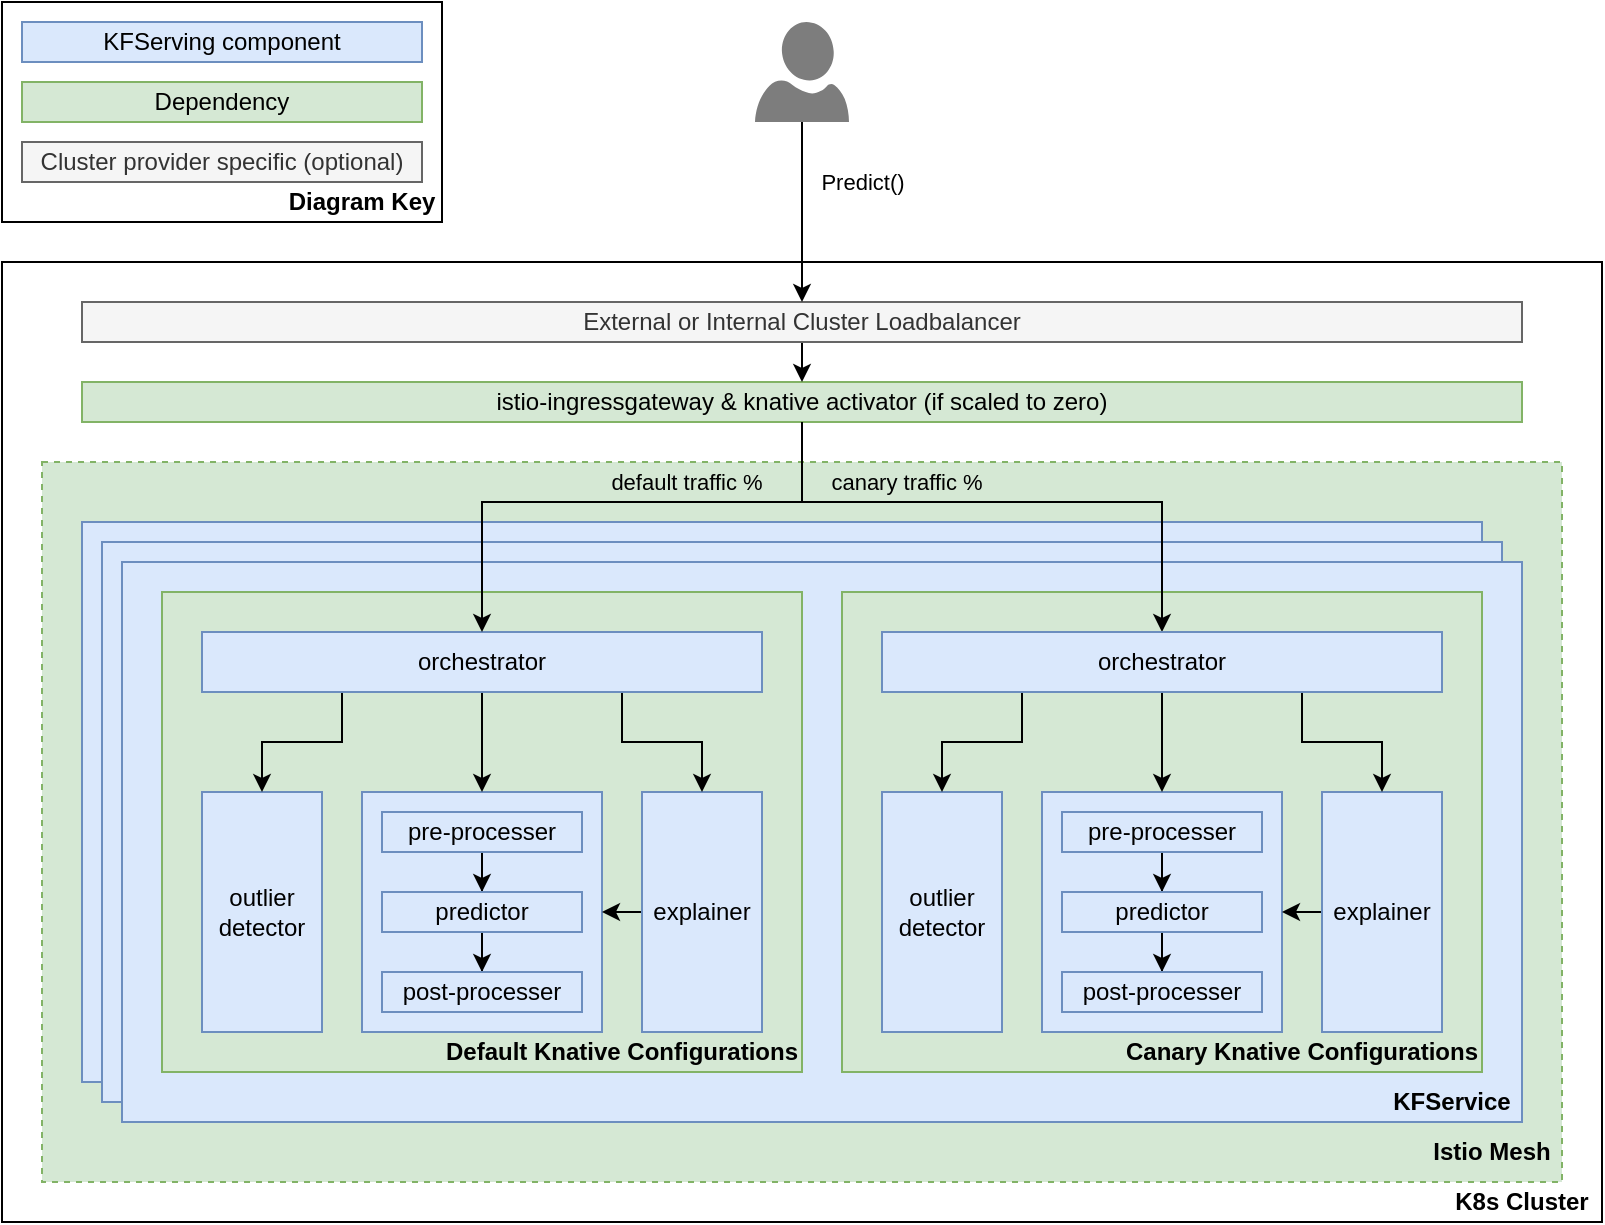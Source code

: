 <mxfile version="10.6.5" type="device"><diagram id="EbcCn81XiduqCDuKKwkF" name="Page-1"><mxGraphModel dx="1074" dy="1002" grid="1" gridSize="10" guides="1" tooltips="1" connect="1" arrows="1" fold="1" page="1" pageScale="1" pageWidth="850" pageHeight="1100" math="0" shadow="0"><root><mxCell id="0"/><mxCell id="1" parent="0"/><mxCell id="Ym4SXL8Lbn1zxj4zTzv5-81" value="" style="rounded=0;whiteSpace=wrap;html=1;" vertex="1" parent="1"><mxGeometry x="20" y="20" width="220" height="110" as="geometry"/></mxCell><mxCell id="Ym4SXL8Lbn1zxj4zTzv5-2" value="" style="rounded=0;whiteSpace=wrap;html=1;" vertex="1" parent="1"><mxGeometry x="20" y="150" width="800" height="480" as="geometry"/></mxCell><mxCell id="Ym4SXL8Lbn1zxj4zTzv5-1" value="" style="rounded=0;whiteSpace=wrap;html=1;dashed=1;fillColor=#d5e8d4;strokeColor=#82b366;" vertex="1" parent="1"><mxGeometry x="40" y="250" width="760" height="360" as="geometry"/></mxCell><mxCell id="Ym4SXL8Lbn1zxj4zTzv5-64" value="" style="rounded=0;whiteSpace=wrap;html=1;fillColor=#dae8fc;strokeColor=#6c8ebf;" vertex="1" parent="1"><mxGeometry x="60" y="280" width="700" height="280" as="geometry"/></mxCell><mxCell id="Ym4SXL8Lbn1zxj4zTzv5-63" value="" style="rounded=0;whiteSpace=wrap;html=1;fillColor=#dae8fc;strokeColor=#6c8ebf;" vertex="1" parent="1"><mxGeometry x="70" y="290" width="700" height="280" as="geometry"/></mxCell><mxCell id="Ym4SXL8Lbn1zxj4zTzv5-61" value="" style="rounded=0;whiteSpace=wrap;html=1;fillColor=#dae8fc;strokeColor=#6c8ebf;" vertex="1" parent="1"><mxGeometry x="80" y="300" width="700" height="280" as="geometry"/></mxCell><mxCell id="Ym4SXL8Lbn1zxj4zTzv5-29" value="" style="rounded=0;whiteSpace=wrap;html=1;fillColor=#d5e8d4;strokeColor=#82b366;" vertex="1" parent="1"><mxGeometry x="440" y="315" width="320" height="240" as="geometry"/></mxCell><mxCell id="Ym4SXL8Lbn1zxj4zTzv5-15" value="" style="rounded=0;whiteSpace=wrap;html=1;fillColor=#dae8fc;strokeColor=#6c8ebf;" vertex="1" parent="1"><mxGeometry x="540" y="415" width="120" height="120" as="geometry"/></mxCell><mxCell id="Ym4SXL8Lbn1zxj4zTzv5-3" value="istio-ingressgateway &amp;amp; knative activator (if scaled to zero)" style="rounded=0;whiteSpace=wrap;html=1;fillColor=#d5e8d4;strokeColor=#82b366;" vertex="1" parent="1"><mxGeometry x="60" y="210" width="720" height="20" as="geometry"/></mxCell><mxCell id="Ym4SXL8Lbn1zxj4zTzv5-68" value="canary traffic %" style="rounded=0;orthogonalLoop=1;jettySize=auto;html=1;exitX=0.5;exitY=1;exitDx=0;exitDy=0;entryX=0.5;entryY=0;entryDx=0;entryDy=0;strokeColor=#000000;labelBackgroundColor=none;edgeStyle=orthogonalEdgeStyle;" edge="1" parent="1" source="Ym4SXL8Lbn1zxj4zTzv5-3" target="Ym4SXL8Lbn1zxj4zTzv5-25"><mxGeometry x="-0.355" y="10" relative="1" as="geometry"><mxPoint x="420" y="230" as="sourcePoint"/><Array as="points"><mxPoint x="420" y="270"/><mxPoint x="600" y="270"/></Array><mxPoint as="offset"/></mxGeometry></mxCell><mxCell id="Ym4SXL8Lbn1zxj4zTzv5-19" style="edgeStyle=orthogonalEdgeStyle;rounded=0;orthogonalLoop=1;jettySize=auto;html=1;exitX=0.5;exitY=1;exitDx=0;exitDy=0;" edge="1" parent="1" source="Ym4SXL8Lbn1zxj4zTzv5-5" target="Ym4SXL8Lbn1zxj4zTzv5-13"><mxGeometry relative="1" as="geometry"/></mxCell><mxCell id="Ym4SXL8Lbn1zxj4zTzv5-5" value="pre-processer" style="rounded=0;whiteSpace=wrap;html=1;fillColor=#dae8fc;strokeColor=#6c8ebf;" vertex="1" parent="1"><mxGeometry x="550" y="425" width="100" height="20" as="geometry"/></mxCell><mxCell id="Ym4SXL8Lbn1zxj4zTzv5-23" style="edgeStyle=orthogonalEdgeStyle;rounded=0;orthogonalLoop=1;jettySize=auto;html=1;exitX=0;exitY=0.5;exitDx=0;exitDy=0;entryX=1;entryY=0.5;entryDx=0;entryDy=0;" edge="1" parent="1" source="Ym4SXL8Lbn1zxj4zTzv5-8" target="Ym4SXL8Lbn1zxj4zTzv5-15"><mxGeometry relative="1" as="geometry"/></mxCell><mxCell id="Ym4SXL8Lbn1zxj4zTzv5-8" value="explainer" style="rounded=0;whiteSpace=wrap;html=1;fillColor=#dae8fc;strokeColor=#6c8ebf;" vertex="1" parent="1"><mxGeometry x="680" y="415" width="60" height="120" as="geometry"/></mxCell><mxCell id="Ym4SXL8Lbn1zxj4zTzv5-18" style="edgeStyle=orthogonalEdgeStyle;rounded=0;orthogonalLoop=1;jettySize=auto;html=1;exitX=0.5;exitY=1;exitDx=0;exitDy=0;" edge="1" parent="1" source="Ym4SXL8Lbn1zxj4zTzv5-13" target="Ym4SXL8Lbn1zxj4zTzv5-14"><mxGeometry relative="1" as="geometry"/></mxCell><mxCell id="Ym4SXL8Lbn1zxj4zTzv5-13" value="predictor" style="rounded=0;whiteSpace=wrap;html=1;fillColor=#dae8fc;strokeColor=#6c8ebf;" vertex="1" parent="1"><mxGeometry x="550" y="465" width="100" height="20" as="geometry"/></mxCell><mxCell id="Ym4SXL8Lbn1zxj4zTzv5-14" value="post-processer" style="rounded=0;whiteSpace=wrap;html=1;fillColor=#dae8fc;strokeColor=#6c8ebf;" vertex="1" parent="1"><mxGeometry x="550" y="505" width="100" height="20" as="geometry"/></mxCell><mxCell id="Ym4SXL8Lbn1zxj4zTzv5-24" value="outlier detector" style="rounded=0;whiteSpace=wrap;html=1;fillColor=#dae8fc;strokeColor=#6c8ebf;" vertex="1" parent="1"><mxGeometry x="460" y="415" width="60" height="120" as="geometry"/></mxCell><mxCell id="Ym4SXL8Lbn1zxj4zTzv5-26" style="edgeStyle=orthogonalEdgeStyle;rounded=0;orthogonalLoop=1;jettySize=auto;html=1;entryX=0.5;entryY=0;entryDx=0;entryDy=0;" edge="1" parent="1" source="Ym4SXL8Lbn1zxj4zTzv5-25" target="Ym4SXL8Lbn1zxj4zTzv5-15"><mxGeometry relative="1" as="geometry"/></mxCell><mxCell id="Ym4SXL8Lbn1zxj4zTzv5-27" style="edgeStyle=orthogonalEdgeStyle;rounded=0;orthogonalLoop=1;jettySize=auto;html=1;exitX=0.75;exitY=1;exitDx=0;exitDy=0;entryX=0.5;entryY=0;entryDx=0;entryDy=0;" edge="1" parent="1" source="Ym4SXL8Lbn1zxj4zTzv5-25" target="Ym4SXL8Lbn1zxj4zTzv5-8"><mxGeometry relative="1" as="geometry"/></mxCell><mxCell id="Ym4SXL8Lbn1zxj4zTzv5-28" style="edgeStyle=orthogonalEdgeStyle;rounded=0;orthogonalLoop=1;jettySize=auto;html=1;exitX=0.25;exitY=1;exitDx=0;exitDy=0;entryX=0.5;entryY=0;entryDx=0;entryDy=0;" edge="1" parent="1" source="Ym4SXL8Lbn1zxj4zTzv5-25" target="Ym4SXL8Lbn1zxj4zTzv5-24"><mxGeometry relative="1" as="geometry"/></mxCell><mxCell id="Ym4SXL8Lbn1zxj4zTzv5-25" value="orchestrator" style="rounded=0;whiteSpace=wrap;html=1;fillColor=#dae8fc;strokeColor=#6c8ebf;" vertex="1" parent="1"><mxGeometry x="460" y="335" width="280" height="30" as="geometry"/></mxCell><mxCell id="Ym4SXL8Lbn1zxj4zTzv5-30" value="&lt;b&gt;Canary Knative Configurations&lt;/b&gt;" style="text;html=1;strokeColor=none;fillColor=none;align=center;verticalAlign=middle;whiteSpace=wrap;rounded=0;" vertex="1" parent="1"><mxGeometry x="580" y="535" width="180" height="20" as="geometry"/></mxCell><mxCell id="Ym4SXL8Lbn1zxj4zTzv5-46" value="" style="rounded=0;whiteSpace=wrap;html=1;fillColor=#d5e8d4;strokeColor=#82b366;" vertex="1" parent="1"><mxGeometry x="100" y="315" width="320" height="240" as="geometry"/></mxCell><mxCell id="Ym4SXL8Lbn1zxj4zTzv5-47" value="" style="rounded=0;whiteSpace=wrap;html=1;fillColor=#dae8fc;strokeColor=#6c8ebf;" vertex="1" parent="1"><mxGeometry x="200" y="415" width="120" height="120" as="geometry"/></mxCell><mxCell id="Ym4SXL8Lbn1zxj4zTzv5-48" style="edgeStyle=orthogonalEdgeStyle;rounded=0;orthogonalLoop=1;jettySize=auto;html=1;exitX=0.5;exitY=1;exitDx=0;exitDy=0;" edge="1" parent="1" source="Ym4SXL8Lbn1zxj4zTzv5-49" target="Ym4SXL8Lbn1zxj4zTzv5-53"><mxGeometry relative="1" as="geometry"/></mxCell><mxCell id="Ym4SXL8Lbn1zxj4zTzv5-49" value="pre-processer" style="rounded=0;whiteSpace=wrap;html=1;fillColor=#dae8fc;strokeColor=#6c8ebf;" vertex="1" parent="1"><mxGeometry x="210" y="425" width="100" height="20" as="geometry"/></mxCell><mxCell id="Ym4SXL8Lbn1zxj4zTzv5-50" style="edgeStyle=orthogonalEdgeStyle;rounded=0;orthogonalLoop=1;jettySize=auto;html=1;exitX=0;exitY=0.5;exitDx=0;exitDy=0;entryX=1;entryY=0.5;entryDx=0;entryDy=0;" edge="1" parent="1" source="Ym4SXL8Lbn1zxj4zTzv5-51" target="Ym4SXL8Lbn1zxj4zTzv5-47"><mxGeometry relative="1" as="geometry"/></mxCell><mxCell id="Ym4SXL8Lbn1zxj4zTzv5-51" value="explainer" style="rounded=0;whiteSpace=wrap;html=1;fillColor=#dae8fc;strokeColor=#6c8ebf;" vertex="1" parent="1"><mxGeometry x="340" y="415" width="60" height="120" as="geometry"/></mxCell><mxCell id="Ym4SXL8Lbn1zxj4zTzv5-52" style="edgeStyle=orthogonalEdgeStyle;rounded=0;orthogonalLoop=1;jettySize=auto;html=1;exitX=0.5;exitY=1;exitDx=0;exitDy=0;" edge="1" parent="1" source="Ym4SXL8Lbn1zxj4zTzv5-53" target="Ym4SXL8Lbn1zxj4zTzv5-54"><mxGeometry relative="1" as="geometry"/></mxCell><mxCell id="Ym4SXL8Lbn1zxj4zTzv5-53" value="predictor" style="rounded=0;whiteSpace=wrap;html=1;fillColor=#dae8fc;strokeColor=#6c8ebf;" vertex="1" parent="1"><mxGeometry x="210" y="465" width="100" height="20" as="geometry"/></mxCell><mxCell id="Ym4SXL8Lbn1zxj4zTzv5-54" value="post-processer" style="rounded=0;whiteSpace=wrap;html=1;fillColor=#dae8fc;strokeColor=#6c8ebf;" vertex="1" parent="1"><mxGeometry x="210" y="505" width="100" height="20" as="geometry"/></mxCell><mxCell id="Ym4SXL8Lbn1zxj4zTzv5-55" value="outlier detector" style="rounded=0;whiteSpace=wrap;html=1;fillColor=#dae8fc;strokeColor=#6c8ebf;" vertex="1" parent="1"><mxGeometry x="120" y="415" width="60" height="120" as="geometry"/></mxCell><mxCell id="Ym4SXL8Lbn1zxj4zTzv5-56" style="edgeStyle=orthogonalEdgeStyle;rounded=0;orthogonalLoop=1;jettySize=auto;html=1;entryX=0.5;entryY=0;entryDx=0;entryDy=0;" edge="1" parent="1" source="Ym4SXL8Lbn1zxj4zTzv5-59" target="Ym4SXL8Lbn1zxj4zTzv5-47"><mxGeometry relative="1" as="geometry"/></mxCell><mxCell id="Ym4SXL8Lbn1zxj4zTzv5-57" style="edgeStyle=orthogonalEdgeStyle;rounded=0;orthogonalLoop=1;jettySize=auto;html=1;exitX=0.75;exitY=1;exitDx=0;exitDy=0;entryX=0.5;entryY=0;entryDx=0;entryDy=0;" edge="1" parent="1" source="Ym4SXL8Lbn1zxj4zTzv5-59" target="Ym4SXL8Lbn1zxj4zTzv5-51"><mxGeometry relative="1" as="geometry"/></mxCell><mxCell id="Ym4SXL8Lbn1zxj4zTzv5-58" style="edgeStyle=orthogonalEdgeStyle;rounded=0;orthogonalLoop=1;jettySize=auto;html=1;exitX=0.25;exitY=1;exitDx=0;exitDy=0;entryX=0.5;entryY=0;entryDx=0;entryDy=0;" edge="1" parent="1" source="Ym4SXL8Lbn1zxj4zTzv5-59" target="Ym4SXL8Lbn1zxj4zTzv5-55"><mxGeometry relative="1" as="geometry"/></mxCell><mxCell id="Ym4SXL8Lbn1zxj4zTzv5-59" value="orchestrator" style="rounded=0;whiteSpace=wrap;html=1;fillColor=#dae8fc;strokeColor=#6c8ebf;" vertex="1" parent="1"><mxGeometry x="120" y="335" width="280" height="30" as="geometry"/></mxCell><mxCell id="Ym4SXL8Lbn1zxj4zTzv5-60" value="&lt;b&gt;Default Knative Configurations&lt;/b&gt;" style="text;html=1;strokeColor=none;fillColor=none;align=center;verticalAlign=middle;whiteSpace=wrap;rounded=0;" vertex="1" parent="1"><mxGeometry x="240" y="535" width="180" height="20" as="geometry"/></mxCell><mxCell id="Ym4SXL8Lbn1zxj4zTzv5-62" value="&lt;b&gt;KFService&lt;/b&gt;" style="text;html=1;strokeColor=none;fillColor=none;align=center;verticalAlign=middle;whiteSpace=wrap;rounded=0;" vertex="1" parent="1"><mxGeometry x="710" y="560" width="70" height="20" as="geometry"/></mxCell><mxCell id="Ym4SXL8Lbn1zxj4zTzv5-72" style="edgeStyle=none;rounded=0;jumpStyle=sharp;orthogonalLoop=1;jettySize=auto;html=1;strokeColor=#000000;" edge="1" parent="1" source="Ym4SXL8Lbn1zxj4zTzv5-71" target="Ym4SXL8Lbn1zxj4zTzv5-3"><mxGeometry relative="1" as="geometry"/></mxCell><mxCell id="Ym4SXL8Lbn1zxj4zTzv5-71" value="External or Internal Cluster Loadbalancer" style="rounded=0;whiteSpace=wrap;html=1;fillColor=#f5f5f5;strokeColor=#666666;fontColor=#333333;" vertex="1" parent="1"><mxGeometry x="60" y="170" width="720" height="20" as="geometry"/></mxCell><mxCell id="Ym4SXL8Lbn1zxj4zTzv5-73" value="&lt;b&gt;Istio Mesh&lt;/b&gt;" style="text;html=1;strokeColor=none;fillColor=none;align=center;verticalAlign=middle;whiteSpace=wrap;rounded=0;" vertex="1" parent="1"><mxGeometry x="730" y="585" width="70" height="20" as="geometry"/></mxCell><mxCell id="Ym4SXL8Lbn1zxj4zTzv5-74" value="&lt;b&gt;K8s Cluster&lt;/b&gt;" style="text;html=1;strokeColor=none;fillColor=none;align=center;verticalAlign=middle;whiteSpace=wrap;rounded=0;" vertex="1" parent="1"><mxGeometry x="745" y="610" width="70" height="20" as="geometry"/></mxCell><mxCell id="Ym4SXL8Lbn1zxj4zTzv5-76" style="edgeStyle=none;rounded=0;jumpStyle=sharp;orthogonalLoop=1;jettySize=auto;html=1;exitX=0.5;exitY=1;exitDx=0;exitDy=0;strokeColor=#000000;" edge="1" parent="1" source="Ym4SXL8Lbn1zxj4zTzv5-61" target="Ym4SXL8Lbn1zxj4zTzv5-61"><mxGeometry relative="1" as="geometry"/></mxCell><mxCell id="Ym4SXL8Lbn1zxj4zTzv5-77" value="Dependency" style="rounded=0;whiteSpace=wrap;html=1;fillColor=#d5e8d4;strokeColor=#82b366;" vertex="1" parent="1"><mxGeometry x="30" y="60" width="200" height="20" as="geometry"/></mxCell><mxCell id="Ym4SXL8Lbn1zxj4zTzv5-80" style="edgeStyle=orthogonalEdgeStyle;rounded=0;jumpStyle=sharp;orthogonalLoop=1;jettySize=auto;html=1;exitX=0.25;exitY=0;exitDx=0;exitDy=0;labelBackgroundColor=none;strokeColor=#000000;opacity=0;" edge="1" parent="1" source="Ym4SXL8Lbn1zxj4zTzv5-78"><mxGeometry relative="1" as="geometry"><mxPoint x="90" y="40" as="targetPoint"/></mxGeometry></mxCell><mxCell id="Ym4SXL8Lbn1zxj4zTzv5-78" value="KFServing component" style="rounded=0;whiteSpace=wrap;html=1;fillColor=#dae8fc;strokeColor=#6c8ebf;" vertex="1" parent="1"><mxGeometry x="30" y="30" width="200" height="20" as="geometry"/></mxCell><mxCell id="Ym4SXL8Lbn1zxj4zTzv5-79" value="Cluster provider specific (optional)" style="rounded=0;whiteSpace=wrap;html=1;fillColor=#f5f5f5;strokeColor=#666666;fontColor=#333333;" vertex="1" parent="1"><mxGeometry x="30" y="90" width="200" height="20" as="geometry"/></mxCell><mxCell id="Ym4SXL8Lbn1zxj4zTzv5-83" style="edgeStyle=orthogonalEdgeStyle;rounded=0;jumpStyle=sharp;orthogonalLoop=1;jettySize=auto;html=1;labelBackgroundColor=none;strokeColor=#000000;opacity=0;" edge="1" parent="1" source="Ym4SXL8Lbn1zxj4zTzv5-82"><mxGeometry relative="1" as="geometry"><mxPoint x="80" y="130" as="targetPoint"/></mxGeometry></mxCell><mxCell id="Ym4SXL8Lbn1zxj4zTzv5-82" value="&lt;b&gt;Diagram Key&lt;/b&gt;" style="text;html=1;strokeColor=none;fillColor=none;align=center;verticalAlign=middle;whiteSpace=wrap;rounded=0;" vertex="1" parent="1"><mxGeometry x="160" y="110" width="80" height="20" as="geometry"/></mxCell><mxCell id="Ym4SXL8Lbn1zxj4zTzv5-89" value="Predict()" style="edgeStyle=orthogonalEdgeStyle;rounded=0;jumpStyle=sharp;orthogonalLoop=1;jettySize=auto;html=1;labelBackgroundColor=none;strokeColor=#000000;" edge="1" parent="1" source="Ym4SXL8Lbn1zxj4zTzv5-85" target="Ym4SXL8Lbn1zxj4zTzv5-71"><mxGeometry x="-0.333" y="30" relative="1" as="geometry"><mxPoint as="offset"/></mxGeometry></mxCell><mxCell id="Ym4SXL8Lbn1zxj4zTzv5-85" value="" style="shadow=0;dashed=0;html=1;strokeColor=none;labelPosition=center;verticalLabelPosition=bottom;verticalAlign=top;align=center;shape=mxgraph.azure.user;fillColor=#7D7D7D;" vertex="1" parent="1"><mxGeometry x="396.5" y="30" width="47" height="50" as="geometry"/></mxCell><mxCell id="Ym4SXL8Lbn1zxj4zTzv5-69" value="default traffic %" style="edgeStyle=orthogonalEdgeStyle;rounded=0;jumpStyle=sharp;orthogonalLoop=1;jettySize=auto;html=1;exitX=0.5;exitY=1;exitDx=0;exitDy=0;entryX=0.5;entryY=0;entryDx=0;entryDy=0;strokeColor=#000000;labelBackgroundColor=none;" edge="1" parent="1" source="Ym4SXL8Lbn1zxj4zTzv5-3" target="Ym4SXL8Lbn1zxj4zTzv5-59"><mxGeometry x="-0.259" y="-10" relative="1" as="geometry"><mxPoint x="420" y="230" as="sourcePoint"/><Array as="points"><mxPoint x="420" y="270"/><mxPoint x="260" y="270"/></Array><mxPoint as="offset"/></mxGeometry></mxCell></root></mxGraphModel></diagram></mxfile>